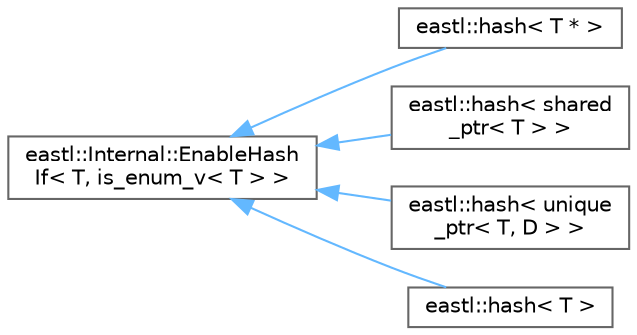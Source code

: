 digraph "类继承关系图"
{
 // LATEX_PDF_SIZE
  bgcolor="transparent";
  edge [fontname=Helvetica,fontsize=10,labelfontname=Helvetica,labelfontsize=10];
  node [fontname=Helvetica,fontsize=10,shape=box,height=0.2,width=0.4];
  rankdir="LR";
  Node0 [id="Node000000",label="eastl::Internal::EnableHash\lIf\< T, is_enum_v\< T \> \>",height=0.2,width=0.4,color="grey40", fillcolor="white", style="filled",URL="$structeastl_1_1_internal_1_1_enable_hash_if.html",tooltip=" "];
  Node0 -> Node1 [id="edge855_Node000000_Node000001",dir="back",color="steelblue1",style="solid",tooltip=" "];
  Node1 [id="Node000001",label="eastl::hash\< T * \>",height=0.2,width=0.4,color="grey40", fillcolor="white", style="filled",URL="$structeastl_1_1hash_3_01_t_01_5_01_4.html",tooltip=" "];
  Node0 -> Node2 [id="edge856_Node000000_Node000002",dir="back",color="steelblue1",style="solid",tooltip=" "];
  Node2 [id="Node000002",label="eastl::hash\< shared\l_ptr\< T \> \>",height=0.2,width=0.4,color="grey40", fillcolor="white", style="filled",URL="$structeastl_1_1hash_3_01shared__ptr_3_01_t_01_4_01_4.html",tooltip=" "];
  Node0 -> Node3 [id="edge857_Node000000_Node000003",dir="back",color="steelblue1",style="solid",tooltip=" "];
  Node3 [id="Node000003",label="eastl::hash\< unique\l_ptr\< T, D \> \>",height=0.2,width=0.4,color="grey40", fillcolor="white", style="filled",URL="$structeastl_1_1hash_3_01unique__ptr_3_01_t_00_01_d_01_4_01_4.html",tooltip=" "];
  Node0 -> Node4 [id="edge858_Node000000_Node000004",dir="back",color="steelblue1",style="solid",tooltip=" "];
  Node4 [id="Node000004",label="eastl::hash\< T \>",height=0.2,width=0.4,color="grey40", fillcolor="white", style="filled",URL="$structeastl_1_1hash.html",tooltip=" "];
}
